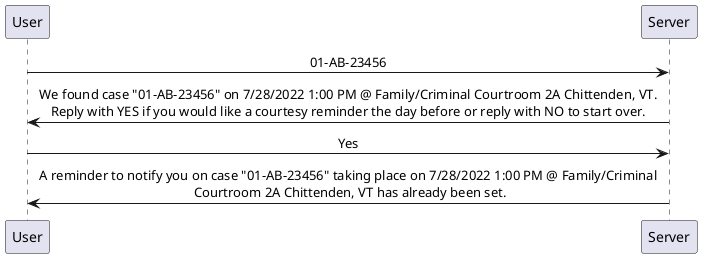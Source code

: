 @startuml
skinparam sequenceMessageAlign center

User -> Server: 01-AB-23456
Server -> User: We found case "01-AB-23456" on 7/28/2022 1:00 PM @ Family/Criminal Courtroom 2A Chittenden, VT.\nReply with YES if you would like a courtesy reminder the day before or reply with NO to start over.
User -> Server: Yes
Server -> User: A reminder to notify you on case "01-AB-23456" taking place on 7/28/2022 1:00 PM @ Family/Criminal\n Courtroom 2A Chittenden, VT has already been set.
@enduml